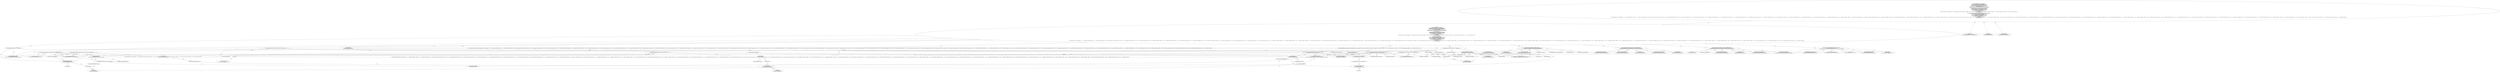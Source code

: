 digraph "Pattern" {
0 [label="setUp#?#8:INSERT
testWhitespaceOff#?#4:INSERT
testWhitespaceCastParenOff#?#4:INSERT" shape=ellipse]
1 [label="setUp#?#2:\{
    mConfig.setHeaderFile(getPath(\"java.header\"));
    mConfig.setLeftCurlyOptionProperty(LCURLY_METHOD_PROP, NL);
    mConfig.setLeftCurlyOptionProperty(LCURLY_OTHER_PROP, NLOW);
    mConfig.setLeftCurlyOptionProperty(LCURLY_TYPE_PROP, NL);
    mConfig.setRCurly(ALONE);
    mConfig.setStringProperty(LOCALE_COUNTRY_PROP, ENGLISH.getCountry());
    mConfig.setStringProperty(LOCALE_LANGUAGE_PROP, ENGLISH.getLanguage());
\}
testWhitespaceOff#?#2:\{
    mConfig.setBooleanProperty(IGNORE_WHITESPACE_PROP, true);
    mConfig.setBlockOptionProperty(TRY_BLOCK_PROP, IGNORE);
    mConfig.setBlockOptionProperty(CATCH_BLOCK_PROP, IGNORE);
    final Checker c = createChecker();
    final String filepath = getPath(\"InputWhitespace.java\");
    assertNotNull(c);
    final String[] expected = new String[]\{ filepath + \":13: type Javadoc comment is missing an @author tag.\", filepath + \":59:9: '\{' should be on the previous line.\", filepath + \":63:9: '\{' should be on the previous line.\", filepath + \":75:9: '\{' should be on the previous line.\", filepath + \":79:9: '\{' should be on the previous line.\" \};
    verify(c, filepath, expected);
\}
testWhitespaceCastParenOff#?#2:\{
    mConfig.setBooleanProperty(IGNORE_CAST_WHITESPACE_PROP, true);
    mConfig.setParenPadOption(IGNORE);
    mConfig.setBlockOptionProperty(TRY_BLOCK_PROP, IGNORE);
    mConfig.setBlockOptionProperty(CATCH_BLOCK_PROP, IGNORE);
    final Checker c = createChecker();
    final String filepath = getPath(\"InputWhitespace.java\");
    assertNotNull(c);
    final String[] expected = new String[]\{ filepath + \":5:12: '.' is preceeded with whitespace.\", filepath + \":5:14: '.' is followed by whitespace.\", filepath + \":13: type Javadoc comment is missing an @author tag.\", filepath + \":16:22: '=' is not preceeded with whitespace.\", filepath + \":16:23: '=' is not followed by whitespace.\", filepath + \":18:24: '=' is not followed by whitespace.\", filepath + \":26:14: '=' is not preceeded with whitespace.\", filepath + \":27:10: '=' is not preceeded with whitespace.\", filepath + \":27:11: '=' is not followed by whitespace.\", filepath + \":28:10: '+=' is not preceeded with whitespace.\", filepath + \":28:12: '+=' is not followed by whitespace.\", filepath + \":29:13: '-=' is not followed by whitespace.\", filepath + \":29:14: '-' is followed by whitespace.\", filepath + \":29:21: '+' is followed by whitespace.\", filepath + \":30:14: '++' is preceeded with whitespace.\", filepath + \":30:21: '--' is preceeded with whitespace.\", filepath + \":31:15: '++' is followed by whitespace.\", filepath + \":31:22: '--' is followed by whitespace.\", filepath + \":37:21: 'synchronized' is not followed by whitespace.\", filepath + \":39:12: 'try' is not followed by whitespace.\", filepath + \":39:12: '\{' is not preceeded with whitespace.\", filepath + \":41:14: 'catch' is not followed by whitespace.\", filepath + \":41:34: '\{' is not preceeded with whitespace.\", filepath + \":58:11: 'if' is not followed by whitespace.\", filepath + \":59:9: '\{' should be on the previous line.\", filepath + \":63:9: '\{' should be on the previous line.\", filepath + \":75:9: '\{' should be on the previous line.\", filepath + \":76:19: 'return' is not followed by whitespace.\", filepath + \":79:9: '\{' should be on the previous line.\", filepath + \":97:29: '?' is not preceeded with whitespace.\", filepath + \":97:30: '?' is not followed by whitespace.\", filepath + \":97:34: ':' is not preceeded with whitespace.\", filepath + \":97:35: ':' is not followed by whitespace.\", filepath + \":98:15: '==' is not preceeded with whitespace.\", filepath + \":98:17: '==' is not followed by whitespace.\", filepath + \":104:20: '*' is not followed by whitespace.\", filepath + \":104:21: '*' is not preceeded with whitespace.\", filepath + \":111:22: '!' is followed by whitespace.\", filepath + \":112:23: '~' is followed by whitespace.\", filepath + \":119:18: '%' is not preceeded with whitespace.\", filepath + \":120:20: '%' is not followed by whitespace.\", filepath + \":121:18: '%' is not preceeded with whitespace.\", filepath + \":121:19: '%' is not followed by whitespace.\", filepath + \":123:18: '/' is not preceeded with whitespace.\", filepath + \":124:20: '/' is not followed by whitespace.\", filepath + \":125:18: '/' is not preceeded with whitespace.\", filepath + \":125:19: '/' is not followed by whitespace.\", filepath + \":129:17: '.' is preceeded with whitespace.\", filepath + \":129:24: '.' is followed by whitespace.\", filepath + \":136:10: '.' is preceeded with whitespace.\", filepath + \":136:12: '.' is followed by whitespace.\", filepath + \":153:15: 'assert' is not followed by whitespace.\", filepath + \":156:20: ':' is not preceeded with whitespace.\", filepath + \":156:21: ':' is not followed by whitespace.\" \};
    verify(c, filepath, expected);
\}" shape=ellipse]
2 [label="setUp#?#2:protected void setUp() throws Exception \{
    mConfig.setHeaderFile(getPath(\"java.header\"));
    mConfig.setLeftCurlyOptionProperty(LCURLY_METHOD_PROP, NL);
    mConfig.setLeftCurlyOptionProperty(LCURLY_OTHER_PROP, NLOW);
    mConfig.setLeftCurlyOptionProperty(LCURLY_TYPE_PROP, NL);
    mConfig.setRCurly(ALONE);
    mConfig.setStringProperty(LOCALE_COUNTRY_PROP, ENGLISH.getCountry());
    mConfig.setStringProperty(LOCALE_LANGUAGE_PROP, ENGLISH.getLanguage());
\}
testWhitespaceOff#?#2:public void testWhitespaceOff() throws Exception \{
    mConfig.setBooleanProperty(IGNORE_WHITESPACE_PROP, true);
    mConfig.setBlockOptionProperty(TRY_BLOCK_PROP, IGNORE);
    mConfig.setBlockOptionProperty(CATCH_BLOCK_PROP, IGNORE);
    final Checker c = createChecker();
    final String filepath = getPath(\"InputWhitespace.java\");
    assertNotNull(c);
    final String[] expected = new String[]\{ filepath + \":13: type Javadoc comment is missing an @author tag.\", filepath + \":59:9: '\{' should be on the previous line.\", filepath + \":63:9: '\{' should be on the previous line.\", filepath + \":75:9: '\{' should be on the previous line.\", filepath + \":79:9: '\{' should be on the previous line.\" \};
    verify(c, filepath, expected);
\}
testWhitespaceCastParenOff#?#2:public void testWhitespaceCastParenOff() throws Exception \{
    mConfig.setBooleanProperty(IGNORE_CAST_WHITESPACE_PROP, true);
    mConfig.setParenPadOption(IGNORE);
    mConfig.setBlockOptionProperty(TRY_BLOCK_PROP, IGNORE);
    mConfig.setBlockOptionProperty(CATCH_BLOCK_PROP, IGNORE);
    final Checker c = createChecker();
    final String filepath = getPath(\"InputWhitespace.java\");
    assertNotNull(c);
    final String[] expected = new String[]\{ filepath + \":5:12: '.' is preceeded with whitespace.\", filepath + \":5:14: '.' is followed by whitespace.\", filepath + \":13: type Javadoc comment is missing an @author tag.\", filepath + \":16:22: '=' is not preceeded with whitespace.\", filepath + \":16:23: '=' is not followed by whitespace.\", filepath + \":18:24: '=' is not followed by whitespace.\", filepath + \":26:14: '=' is not preceeded with whitespace.\", filepath + \":27:10: '=' is not preceeded with whitespace.\", filepath + \":27:11: '=' is not followed by whitespace.\", filepath + \":28:10: '+=' is not preceeded with whitespace.\", filepath + \":28:12: '+=' is not followed by whitespace.\", filepath + \":29:13: '-=' is not followed by whitespace.\", filepath + \":29:14: '-' is followed by whitespace.\", filepath + \":29:21: '+' is followed by whitespace.\", filepath + \":30:14: '++' is preceeded with whitespace.\", filepath + \":30:21: '--' is preceeded with whitespace.\", filepath + \":31:15: '++' is followed by whitespace.\", filepath + \":31:22: '--' is followed by whitespace.\", filepath + \":37:21: 'synchronized' is not followed by whitespace.\", filepath + \":39:12: 'try' is not followed by whitespace.\", filepath + \":39:12: '\{' is not preceeded with whitespace.\", filepath + \":41:14: 'catch' is not followed by whitespace.\", filepath + \":41:34: '\{' is not preceeded with whitespace.\", filepath + \":58:11: 'if' is not followed by whitespace.\", filepath + \":59:9: '\{' should be on the previous line.\", filepath + \":63:9: '\{' should be on the previous line.\", filepath + \":75:9: '\{' should be on the previous line.\", filepath + \":76:19: 'return' is not followed by whitespace.\", filepath + \":79:9: '\{' should be on the previous line.\", filepath + \":97:29: '?' is not preceeded with whitespace.\", filepath + \":97:30: '?' is not followed by whitespace.\", filepath + \":97:34: ':' is not preceeded with whitespace.\", filepath + \":97:35: ':' is not followed by whitespace.\", filepath + \":98:15: '==' is not preceeded with whitespace.\", filepath + \":98:17: '==' is not followed by whitespace.\", filepath + \":104:20: '*' is not followed by whitespace.\", filepath + \":104:21: '*' is not preceeded with whitespace.\", filepath + \":111:22: '!' is followed by whitespace.\", filepath + \":112:23: '~' is followed by whitespace.\", filepath + \":119:18: '%' is not preceeded with whitespace.\", filepath + \":120:20: '%' is not followed by whitespace.\", filepath + \":121:18: '%' is not preceeded with whitespace.\", filepath + \":121:19: '%' is not followed by whitespace.\", filepath + \":123:18: '/' is not preceeded with whitespace.\", filepath + \":124:20: '/' is not followed by whitespace.\", filepath + \":125:18: '/' is not preceeded with whitespace.\", filepath + \":125:19: '/' is not followed by whitespace.\", filepath + \":129:17: '.' is preceeded with whitespace.\", filepath + \":129:24: '.' is followed by whitespace.\", filepath + \":136:10: '.' is preceeded with whitespace.\", filepath + \":136:12: '.' is followed by whitespace.\", filepath + \":153:15: 'assert' is not followed by whitespace.\", filepath + \":156:20: ':' is not preceeded with whitespace.\", filepath + \":156:21: ':' is not followed by whitespace.\" \};
    verify(c, filepath, expected);
\}" shape=ellipse]
3 [label="setUp#?#2:setUp
testWhitespaceOff#?#2:testWhitespaceOff
testWhitespaceCastParenOff#?#2:testWhitespaceCastParenOff" shape=ellipse]
4 [label="setUp#?#2:void
testWhitespaceOff#?#2:void
testWhitespaceCastParenOff#?#2:void" shape=ellipse]
5 [label="setUp#?#2:Exception
testWhitespaceOff#?#2:Exception
testWhitespaceCastParenOff#?#2:Exception" shape=ellipse]
6 [label="setUp#?#3:mConfig.setHeaderFile(getPath(\"java.header\"))
testWhitespaceOff#?#3:mConfig.setBooleanProperty(IGNORE_WHITESPACE_PROP, true)
testWhitespaceCastParenOff#?#4:mConfig.setParenPadOption(IGNORE)" shape=ellipse]
7 [label="setUp#?#3:setHeaderFile
testWhitespaceOff#?#3:setBooleanProperty
testWhitespaceCastParenOff#?#4:setParenPadOption" shape=ellipse]
8 [label="setUp#?#3:mConfig
testWhitespaceOff#?#3:mConfig
testWhitespaceCastParenOff#?#4:mConfig" shape=ellipse]
9 [label="setUp#?#3:setHeaderFile()
testWhitespaceOff#?#3:setBooleanProperty(boolean)
testWhitespaceCastParenOff#?#4:setParenPadOption()" shape=ellipse]
10 [label="setUp#?#3:getPath(\"java.header\")" shape=ellipse]
11 [label="setUp#?#4:mConfig.setLeftCurlyOptionProperty(LCURLY_METHOD_PROP, NL)
testWhitespaceOff#?#4:mConfig.setBlockOptionProperty(TRY_BLOCK_PROP, IGNORE)
testWhitespaceCastParenOff#?#5:mConfig.setBlockOptionProperty(TRY_BLOCK_PROP, IGNORE)" shape=ellipse]
12 [label="setUp#?#4:setLeftCurlyOptionProperty
testWhitespaceOff#?#4:setBlockOptionProperty
testWhitespaceCastParenOff#?#5:setBlockOptionProperty" shape=ellipse]
13 [label="setUp#?#4:mConfig
testWhitespaceOff#?#4:mConfig
testWhitespaceCastParenOff#?#5:mConfig" shape=ellipse]
14 [label="setUp#?#4:setLeftCurlyOptionProperty()
testWhitespaceOff#?#4:setBlockOptionProperty()
testWhitespaceCastParenOff#?#5:setBlockOptionProperty()" shape=ellipse]
15 [label="setUp#?#4:LCURLY_METHOD_PROP
testWhitespaceOff#?#4:TRY_BLOCK_PROP
testWhitespaceCastParenOff#?#5:TRY_BLOCK_PROP" shape=ellipse]
16 [label="setUp#?#4:NL
testWhitespaceOff#?#4:IGNORE
testWhitespaceCastParenOff#?#5:IGNORE" shape=ellipse]
17 [label="setUp#?#5:mConfig.setLeftCurlyOptionProperty(LCURLY_OTHER_PROP, NLOW)
testWhitespaceOff#?#5:mConfig.setBlockOptionProperty(CATCH_BLOCK_PROP, IGNORE)
testWhitespaceCastParenOff#?#3:mConfig.setBooleanProperty(IGNORE_CAST_WHITESPACE_PROP, true)" shape=ellipse]
18 [label="setUp#?#5:setLeftCurlyOptionProperty
testWhitespaceOff#?#5:setBlockOptionProperty
testWhitespaceCastParenOff#?#3:setBooleanProperty" shape=ellipse]
19 [label="setUp#?#5:mConfig
testWhitespaceOff#?#5:mConfig
testWhitespaceCastParenOff#?#3:mConfig" shape=ellipse]
20 [label="setUp#?#5:setLeftCurlyOptionProperty()
testWhitespaceOff#?#5:setBlockOptionProperty()
testWhitespaceCastParenOff#?#3:setBooleanProperty(boolean)" shape=ellipse]
21 [label="setUp#?#5:LCURLY_OTHER_PROP
testWhitespaceOff#?#5:CATCH_BLOCK_PROP
testWhitespaceCastParenOff#?#3:IGNORE_CAST_WHITESPACE_PROP" shape=ellipse]
22 [label="setUp#?#5:NLOW
testWhitespaceOff#?#5:IGNORE" shape=ellipse]
23 [label="setUp#?#6:mConfig.setLeftCurlyOptionProperty(LCURLY_TYPE_PROP, NL)
testWhitespaceOff#?#8:assertNotNull(c)
testWhitespaceCastParenOff#?#6:mConfig.setBlockOptionProperty(CATCH_BLOCK_PROP, IGNORE)" shape=ellipse]
24 [label="setUp#?#6:setLeftCurlyOptionProperty
testWhitespaceOff#?#8:assertNotNull
testWhitespaceCastParenOff#?#6:setBlockOptionProperty" shape=ellipse]
25 [label="setUp#?#6:mConfig
testWhitespaceOff#?#8:
testWhitespaceCastParenOff#?#6:mConfig" shape=ellipse]
26 [label="setUp#?#6:setLeftCurlyOptionProperty()
testWhitespaceOff#?#8:assertNotNull(<unknown>)
testWhitespaceCastParenOff#?#6:setBlockOptionProperty()" shape=ellipse]
27 [label="setUp#?#6:LCURLY_TYPE_PROP
testWhitespaceCastParenOff#?#6:CATCH_BLOCK_PROP" shape=ellipse]
28 [label="setUp#?#6:NL
testWhitespaceCastParenOff#?#6:IGNORE" shape=ellipse]
29 [label="setUp#?#7:mConfig.setRCurly(ALONE)
testWhitespaceOff#?#17:verify(c, filepath, expected)
testWhitespaceCastParenOff#?#9:assertNotNull(c)" shape=ellipse]
30 [label="setUp#?#7:setRCurly
testWhitespaceOff#?#17:verify
testWhitespaceCastParenOff#?#9:assertNotNull" shape=ellipse]
31 [label="setUp#?#7:mConfig
testWhitespaceOff#?#17:filepath
testWhitespaceCastParenOff#?#9:" shape=ellipse]
32 [label="setUp#?#7:setRCurly()
testWhitespaceOff#?#17:verify(<unknown>,java.lang.String,java.lang.String[])
testWhitespaceCastParenOff#?#9:assertNotNull(<unknown>)" shape=ellipse]
33 [label="setUp#?#7:ALONE" shape=ellipse]
34 [label="setUp#?#8:mConfig.setStringProperty(LOCALE_COUNTRY_PROP, ENGLISH.getCountry())
testWhitespaceCastParenOff#?#67:verify(c, filepath, expected)" shape=ellipse]
35 [label="setUp#?#8:setStringProperty
testWhitespaceOff#?#4:setBooleanProperty
testWhitespaceCastParenOff#?#67:verify" shape=ellipse]
36 [label="setUp#?#8:mConfig
testWhitespaceOff#?#4:mConfig
testWhitespaceCastParenOff#?#67:filepath" shape=ellipse]
37 [label="setUp#?#8:setStringProperty()
testWhitespaceOff#?#4:setBooleanProperty(boolean)
testWhitespaceCastParenOff#?#67:verify(<unknown>,java.lang.String,java.lang.String[])" shape=ellipse]
38 [label="setUp#?#8:LOCALE_COUNTRY_PROP
testWhitespaceOff#?#4:ALLOW_NO_AUTHOR_PROP" shape=ellipse]
39 [label="setUp#?#8:ENGLISH.getCountry()
testWhitespaceOff#?#7:getPath(\"InputWhitespace.java\")" shape=ellipse]
40 [label="setUp#?#9:mConfig.setStringProperty(LOCALE_LANGUAGE_PROP, ENGLISH.getLanguage())" shape=ellipse]
41 [label="setUp#?#9:setStringProperty
testWhitespaceCastParenOff#?#4:setBooleanProperty" shape=ellipse]
42 [label="setUp#?#9:mConfig
testWhitespaceOff#?#10:new String[]\{ filepath + \":13: type Javadoc comment is missing an @author tag.\", filepath + \":59:9: '\{' should be on the previous line.\", filepath + \":63:9: '\{' should be on the previous line.\", filepath + \":75:9: '\{' should be on the previous line.\", filepath + \":79:9: '\{' should be on the previous line.\" \}
testWhitespaceCastParenOff#?#4:mConfig" shape=ellipse]
43 [label="setUp#?#9:setStringProperty()
testWhitespaceOff#?#7:String
testWhitespaceCastParenOff#?#4:setBooleanProperty(boolean)" shape=ellipse]
44 [label="setUp#?#9:LOCALE_LANGUAGE_PROP
testWhitespaceCastParenOff#?#4:ALLOW_NO_AUTHOR_PROP" shape=ellipse]
45 [label="setUp#?#9:ENGLISH.getLanguage()
testWhitespaceOff#?#6:createChecker()
testWhitespaceCastParenOff#?#8:getPath(\"InputWhitespace.java\")" shape=ellipse]
46 [label="setUp#?#8:mConfig.setBooleanProperty(ALLOW_NO_AUTHOR_PROP, true)" shape=ellipse]
47 [label="setUp#?#8:setBooleanProperty" shape=ellipse]
48 [label="setUp#?#8:mConfig
testWhitespaceOff#?#4:false
testWhitespaceCastParenOff#?#11:new String[]\{ filepath + \":5:12: '.' is preceeded with whitespace.\", filepath + \":5:14: '.' is followed by whitespace.\", filepath + \":13: type Javadoc comment is missing an @author tag.\", filepath + \":16:22: '=' is not preceeded with whitespace.\", filepath + \":16:23: '=' is not followed by whitespace.\", filepath + \":18:24: '=' is not followed by whitespace.\", filepath + \":26:14: '=' is not preceeded with whitespace.\", filepath + \":27:10: '=' is not preceeded with whitespace.\", filepath + \":27:11: '=' is not followed by whitespace.\", filepath + \":28:10: '+=' is not preceeded with whitespace.\", filepath + \":28:12: '+=' is not followed by whitespace.\", filepath + \":29:13: '-=' is not followed by whitespace.\", filepath + \":29:14: '-' is followed by whitespace.\", filepath + \":29:21: '+' is followed by whitespace.\", filepath + \":30:14: '++' is preceeded with whitespace.\", filepath + \":30:21: '--' is preceeded with whitespace.\", filepath + \":31:15: '++' is followed by whitespace.\", filepath + \":31:22: '--' is followed by whitespace.\", filepath + \":37:21: 'synchronized' is not followed by whitespace.\", filepath + \":39:12: 'try' is not followed by whitespace.\", filepath + \":39:12: '\{' is not preceeded with whitespace.\", filepath + \":41:14: 'catch' is not followed by whitespace.\", filepath + \":41:34: '\{' is not preceeded with whitespace.\", filepath + \":58:11: 'if' is not followed by whitespace.\", filepath + \":59:9: '\{' should be on the previous line.\", filepath + \":63:9: '\{' should be on the previous line.\", filepath + \":75:9: '\{' should be on the previous line.\", filepath + \":76:19: 'return' is not followed by whitespace.\", filepath + \":79:9: '\{' should be on the previous line.\", filepath + \":97:29: '?' is not preceeded with whitespace.\", filepath + \":97:30: '?' is not followed by whitespace.\", filepath + \":97:34: ':' is not preceeded with whitespace.\", filepath + \":97:35: ':' is not followed by whitespace.\", filepath + \":98:15: '==' is not preceeded with whitespace.\", filepath + \":98:17: '==' is not followed by whitespace.\", filepath + \":104:20: '*' is not followed by whitespace.\", filepath + \":104:21: '*' is not preceeded with whitespace.\", filepath + \":111:22: '!' is followed by whitespace.\", filepath + \":112:23: '~' is followed by whitespace.\", filepath + \":119:18: '%' is not preceeded with whitespace.\", filepath + \":120:20: '%' is not followed by whitespace.\", filepath + \":121:18: '%' is not preceeded with whitespace.\", filepath + \":121:19: '%' is not followed by whitespace.\", filepath + \":123:18: '/' is not preceeded with whitespace.\", filepath + \":124:20: '/' is not followed by whitespace.\", filepath + \":125:18: '/' is not preceeded with whitespace.\", filepath + \":125:19: '/' is not followed by whitespace.\", filepath + \":129:17: '.' is preceeded with whitespace.\", filepath + \":129:24: '.' is followed by whitespace.\", filepath + \":136:10: '.' is preceeded with whitespace.\", filepath + \":136:12: '.' is followed by whitespace.\", filepath + \":153:15: 'assert' is not followed by whitespace.\", filepath + \":156:20: ':' is not preceeded with whitespace.\", filepath + \":156:21: ':' is not followed by whitespace.\" \}" shape=ellipse]
49 [label="setUp#?#8:mConfig" shape=ellipse]
50 [label="setUp#?#8:PlaceHold
testWhitespaceOff#?#4:PlaceHold
testWhitespaceCastParenOff#?#4:PlaceHold" shape=ellipse]
51 [label="setUp#?#8:
testWhitespaceOff#?#4:
testWhitespaceCastParenOff#?#4:" shape=ellipse]
52 [label="setUp#?#8:setBooleanProperty(boolean)
testWhitespaceOff#?#6:Checker
testWhitespaceCastParenOff#?#4:boolean" shape=ellipse]
53 [label="setUp#?#8:mConfig" shape=ellipse]
54 [label="setUp#?#8:
testWhitespaceOff#?#4:
testWhitespaceCastParenOff#?#4:" shape=ellipse]
55 [label="setUp#?#8:boolean" shape=ellipse]
56 [label="setUp#?#8:ALLOW_NO_AUTHOR_PROP" shape=ellipse]
57 [label="setUp#?#8:ALLOW_NO_AUTHOR_PROP
testWhitespaceOff#?#4:
testWhitespaceCastParenOff#?#7:Checker" shape=ellipse]
58 [label="setUp#?#8:" shape=ellipse]
59 [label="setUp#?#8:true" shape=ellipse]
60 [label="setUp#?#8:boolean
testWhitespaceCastParenOff#?#8:String" shape=ellipse]
61 [label="testWhitespaceOff#?#3:IGNORE_WHITESPACE_PROP" shape=ellipse]
62 [label="testWhitespaceOff#?#3:true" shape=ellipse]
63 [label="testWhitespaceOff#?#8:c" shape=ellipse]
64 [label="testWhitespaceOff#?#17:" shape=ellipse]
65 [label="testWhitespaceOff#?#17:c" shape=ellipse]
66 [label="testWhitespaceOff#?#17:expected" shape=ellipse]
67 [label="testWhitespaceOff#?#4:mConfig.setBooleanProperty(ALLOW_NO_AUTHOR_PROP, false)
testWhitespaceCastParenOff#?#7:createChecker()" shape=ellipse]
68 [label="testWhitespaceOff#?#6:final Checker c = createChecker()" shape=ellipse]
69 [label="testWhitespaceOff#?#6:c" shape=ellipse]
70 [label="testWhitespaceOff#?#9:expected" shape=ellipse]
71 [label="testWhitespaceOff#?#9:final String[] expected = new String[]\{ filepath + \":13: type Javadoc comment is missing an @author tag.\", filepath + \":59:9: '\{' should be on the previous line.\", filepath + \":63:9: '\{' should be on the previous line.\", filepath + \":75:9: '\{' should be on the previous line.\", filepath + \":79:9: '\{' should be on the previous line.\" \}" shape=ellipse]
72 [label="testWhitespaceOff#?#9:String[]
testWhitespaceCastParenOff#?#10:String[]" shape=ellipse]
73 [label="testWhitespaceOff#?#4:boolean
testWhitespaceCastParenOff#?#4:" shape=ellipse]
74 [label="testWhitespaceOff#?#4:boolean" shape=ellipse]
75 [label="testWhitespaceOff#?#7:filepath" shape=ellipse]
76 [label="testWhitespaceOff#?#7:final String filepath = getPath(\"InputWhitespace.java\")" shape=ellipse]
77 [label="testWhitespaceOff#?#4:mConfig" shape=ellipse]
78 [label="testWhitespaceOff#?#4:mConfig" shape=ellipse]
79 [label="testWhitespaceOff#?#4:ALLOW_NO_AUTHOR_PROP" shape=ellipse]
80 [label="testWhitespaceCastParenOff#?#3:true" shape=ellipse]
81 [label="testWhitespaceCastParenOff#?#4:IGNORE" shape=ellipse]
82 [label="testWhitespaceCastParenOff#?#9:c" shape=ellipse]
83 [label="testWhitespaceCastParenOff#?#67:" shape=ellipse]
84 [label="testWhitespaceCastParenOff#?#67:c" shape=ellipse]
85 [label="testWhitespaceCastParenOff#?#67:expected" shape=ellipse]
86 [label="testWhitespaceCastParenOff#?#4:mConfig.setBooleanProperty(ALLOW_NO_AUTHOR_PROP, false)" shape=ellipse]
87 [label="testWhitespaceCastParenOff#?#4:false" shape=ellipse]
88 [label="testWhitespaceCastParenOff#?#7:final Checker c = createChecker()" shape=ellipse]
89 [label="testWhitespaceCastParenOff#?#7:c" shape=ellipse]
90 [label="testWhitespaceCastParenOff#?#10:expected" shape=ellipse]
91 [label="testWhitespaceCastParenOff#?#10:final String[] expected = new String[]\{ filepath + \":5:12: '.' is preceeded with whitespace.\", filepath + \":5:14: '.' is followed by whitespace.\", filepath + \":13: type Javadoc comment is missing an @author tag.\", filepath + \":16:22: '=' is not preceeded with whitespace.\", filepath + \":16:23: '=' is not followed by whitespace.\", filepath + \":18:24: '=' is not followed by whitespace.\", filepath + \":26:14: '=' is not preceeded with whitespace.\", filepath + \":27:10: '=' is not preceeded with whitespace.\", filepath + \":27:11: '=' is not followed by whitespace.\", filepath + \":28:10: '+=' is not preceeded with whitespace.\", filepath + \":28:12: '+=' is not followed by whitespace.\", filepath + \":29:13: '-=' is not followed by whitespace.\", filepath + \":29:14: '-' is followed by whitespace.\", filepath + \":29:21: '+' is followed by whitespace.\", filepath + \":30:14: '++' is preceeded with whitespace.\", filepath + \":30:21: '--' is preceeded with whitespace.\", filepath + \":31:15: '++' is followed by whitespace.\", filepath + \":31:22: '--' is followed by whitespace.\", filepath + \":37:21: 'synchronized' is not followed by whitespace.\", filepath + \":39:12: 'try' is not followed by whitespace.\", filepath + \":39:12: '\{' is not preceeded with whitespace.\", filepath + \":41:14: 'catch' is not followed by whitespace.\", filepath + \":41:34: '\{' is not preceeded with whitespace.\", filepath + \":58:11: 'if' is not followed by whitespace.\", filepath + \":59:9: '\{' should be on the previous line.\", filepath + \":63:9: '\{' should be on the previous line.\", filepath + \":75:9: '\{' should be on the previous line.\", filepath + \":76:19: 'return' is not followed by whitespace.\", filepath + \":79:9: '\{' should be on the previous line.\", filepath + \":97:29: '?' is not preceeded with whitespace.\", filepath + \":97:30: '?' is not followed by whitespace.\", filepath + \":97:34: ':' is not preceeded with whitespace.\", filepath + \":97:35: ':' is not followed by whitespace.\", filepath + \":98:15: '==' is not preceeded with whitespace.\", filepath + \":98:17: '==' is not followed by whitespace.\", filepath + \":104:20: '*' is not followed by whitespace.\", filepath + \":104:21: '*' is not preceeded with whitespace.\", filepath + \":111:22: '!' is followed by whitespace.\", filepath + \":112:23: '~' is followed by whitespace.\", filepath + \":119:18: '%' is not preceeded with whitespace.\", filepath + \":120:20: '%' is not followed by whitespace.\", filepath + \":121:18: '%' is not preceeded with whitespace.\", filepath + \":121:19: '%' is not followed by whitespace.\", filepath + \":123:18: '/' is not preceeded with whitespace.\", filepath + \":124:20: '/' is not followed by whitespace.\", filepath + \":125:18: '/' is not preceeded with whitespace.\", filepath + \":125:19: '/' is not followed by whitespace.\", filepath + \":129:17: '.' is preceeded with whitespace.\", filepath + \":129:24: '.' is followed by whitespace.\", filepath + \":136:10: '.' is preceeded with whitespace.\", filepath + \":136:12: '.' is followed by whitespace.\", filepath + \":153:15: 'assert' is not followed by whitespace.\", filepath + \":156:20: ':' is not preceeded with whitespace.\", filepath + \":156:21: ':' is not followed by whitespace.\" \}" shape=ellipse]
92 [label="testWhitespaceCastParenOff#?#4:boolean" shape=ellipse]
93 [label="testWhitespaceCastParenOff#?#8:filepath" shape=ellipse]
94 [label="testWhitespaceCastParenOff#?#8:final String filepath = getPath(\"InputWhitespace.java\")" shape=ellipse]
95 [label="testWhitespaceCastParenOff#?#4:mConfig" shape=ellipse]
96 [label="testWhitespaceCastParenOff#?#4:mConfig" shape=ellipse]
97 [label="testWhitespaceCastParenOff#?#4:ALLOW_NO_AUTHOR_PROP" shape=ellipse]
0 -> 46 [label="Action:1"];
0 -> 67 [label="Action:1"];
0 -> 86 [label="Action:1"];
1 -> 0 [label="Action:3"];
1 -> 6 [label="AST:3"];
1 -> 11 [label="AST:3"];
1 -> 17 [label="AST:3"];
1 -> 23 [label="AST:3"];
1 -> 29 [label="AST:3"];
1 -> 34 [label="AST:2"];
1 -> 40 [label="AST:1"];
1 -> 68 [label="AST:1"];
1 -> 71 [label="AST:1"];
1 -> 76 [label="AST:1"];
1 -> 88 [label="AST:1"];
1 -> 91 [label="AST:1"];
1 -> 94 [label="AST:1"];
2 -> 1 [label="AST:3"];
2 -> 3 [label="AST:3"];
2 -> 4 [label="AST:3"];
2 -> 5 [label="AST:3"];
6 -> 7 [label="AST:3"];
6 -> 8 [label="AST:3"];
6 -> 9 [label="AST:3"];
6 -> 10 [label="AST:1"];
6 -> 61 [label="AST:1"];
6 -> 62 [label="AST:1"];
6 -> 81 [label="AST:1"];
11 -> 12 [label="AST:3"];
11 -> 13 [label="AST:3"];
11 -> 14 [label="AST:3"];
11 -> 15 [label="AST:3"];
11 -> 16 [label="AST:3"];
17 -> 18 [label="AST:3"];
17 -> 19 [label="AST:3"];
17 -> 20 [label="AST:3"];
17 -> 21 [label="AST:3"];
17 -> 22 [label="AST:2"];
17 -> 80 [label="AST:1"];
23 -> 24 [label="AST:3"];
23 -> 25 [label="AST:3"];
23 -> 26 [label="AST:3"];
23 -> 27 [label="AST:2"];
23 -> 28 [label="AST:2"];
23 -> 63 [label="AST:1"];
29 -> 30 [label="AST:3"];
29 -> 31 [label="AST:3"];
29 -> 32 [label="AST:3"];
29 -> 33 [label="AST:1"];
29 -> 64 [label="AST:1"];
29 -> 65 [label="AST:1"];
29 -> 66 [label="AST:1"];
29 -> 82 [label="AST:1"];
34 -> 35 [label="AST:2"];
34 -> 36 [label="AST:2"];
34 -> 37 [label="AST:2"];
34 -> 38 [label="AST:1"];
34 -> 39 [label="AST:1"];
34 -> 83 [label="AST:1"];
34 -> 84 [label="AST:1"];
34 -> 85 [label="AST:1"];
36 -> 77 [label="AST:1"];
37 -> 73 [label="AST:1"];
37 -> 78 [label="AST:1"];
38 -> 79 [label="AST:1"];
40 -> 41 [label="AST:1"];
40 -> 42 [label="AST:1"];
40 -> 43 [label="AST:1"];
40 -> 44 [label="AST:1"];
40 -> 45 [label="AST:1"];
42 -> 95 [label="AST:1"];
43 -> 92 [label="AST:1"];
43 -> 96 [label="AST:1"];
44 -> 97 [label="AST:1"];
46 -> 47 [label="AST:1"];
46 -> 48 [label="AST:1"];
46 -> 52 [label="AST:1"];
46 -> 56 [label="AST:1"];
46 -> 59 [label="AST:1"];
48 -> 49 [label="AST:1"];
48 -> 74 [label="AST:1"];
49 -> 50 [label="AST:1"];
50 -> 51 [label="AST:3"];
52 -> 53 [label="AST:1"];
52 -> 55 [label="AST:1"];
53 -> 54 [label="AST:1"];
56 -> 57 [label="AST:1"];
57 -> 58 [label="AST:1"];
59 -> 60 [label="AST:1"];
67 -> 35 [label="AST:1"];
67 -> 36 [label="AST:1"];
67 -> 37 [label="AST:1"];
67 -> 38 [label="AST:1"];
67 -> 48 [label="AST:1"];
68 -> 69 [label="AST:1"];
68 -> 52 [label="AST:1"];
68 -> 45 [label="AST:1"];
69 -> 63 [label="Define Use:1"];
69 -> 65 [label="Define Use:1"];
70 -> 66 [label="Define Use:1"];
71 -> 70 [label="AST:1"];
71 -> 72 [label="AST:1"];
71 -> 42 [label="AST:1"];
75 -> 31 [label="Define Use:1"];
76 -> 75 [label="AST:1"];
76 -> 43 [label="AST:1"];
76 -> 39 [label="AST:1"];
77 -> 50 [label="AST:1"];
78 -> 54 [label="AST:1"];
79 -> 57 [label="AST:1"];
86 -> 41 [label="AST:1"];
86 -> 42 [label="AST:1"];
86 -> 43 [label="AST:1"];
86 -> 44 [label="AST:1"];
86 -> 87 [label="AST:1"];
87 -> 52 [label="AST:1"];
88 -> 89 [label="AST:1"];
88 -> 57 [label="AST:1"];
88 -> 67 [label="AST:1"];
89 -> 82 [label="Define Use:1"];
89 -> 84 [label="Define Use:1"];
90 -> 85 [label="Define Use:1"];
91 -> 90 [label="AST:1"];
91 -> 72 [label="AST:1"];
91 -> 48 [label="AST:1"];
93 -> 36 [label="Define Use:1"];
94 -> 93 [label="AST:1"];
94 -> 60 [label="AST:1"];
94 -> 45 [label="AST:1"];
95 -> 50 [label="AST:1"];
96 -> 54 [label="AST:1"];
97 -> 73 [label="AST:1"];
}